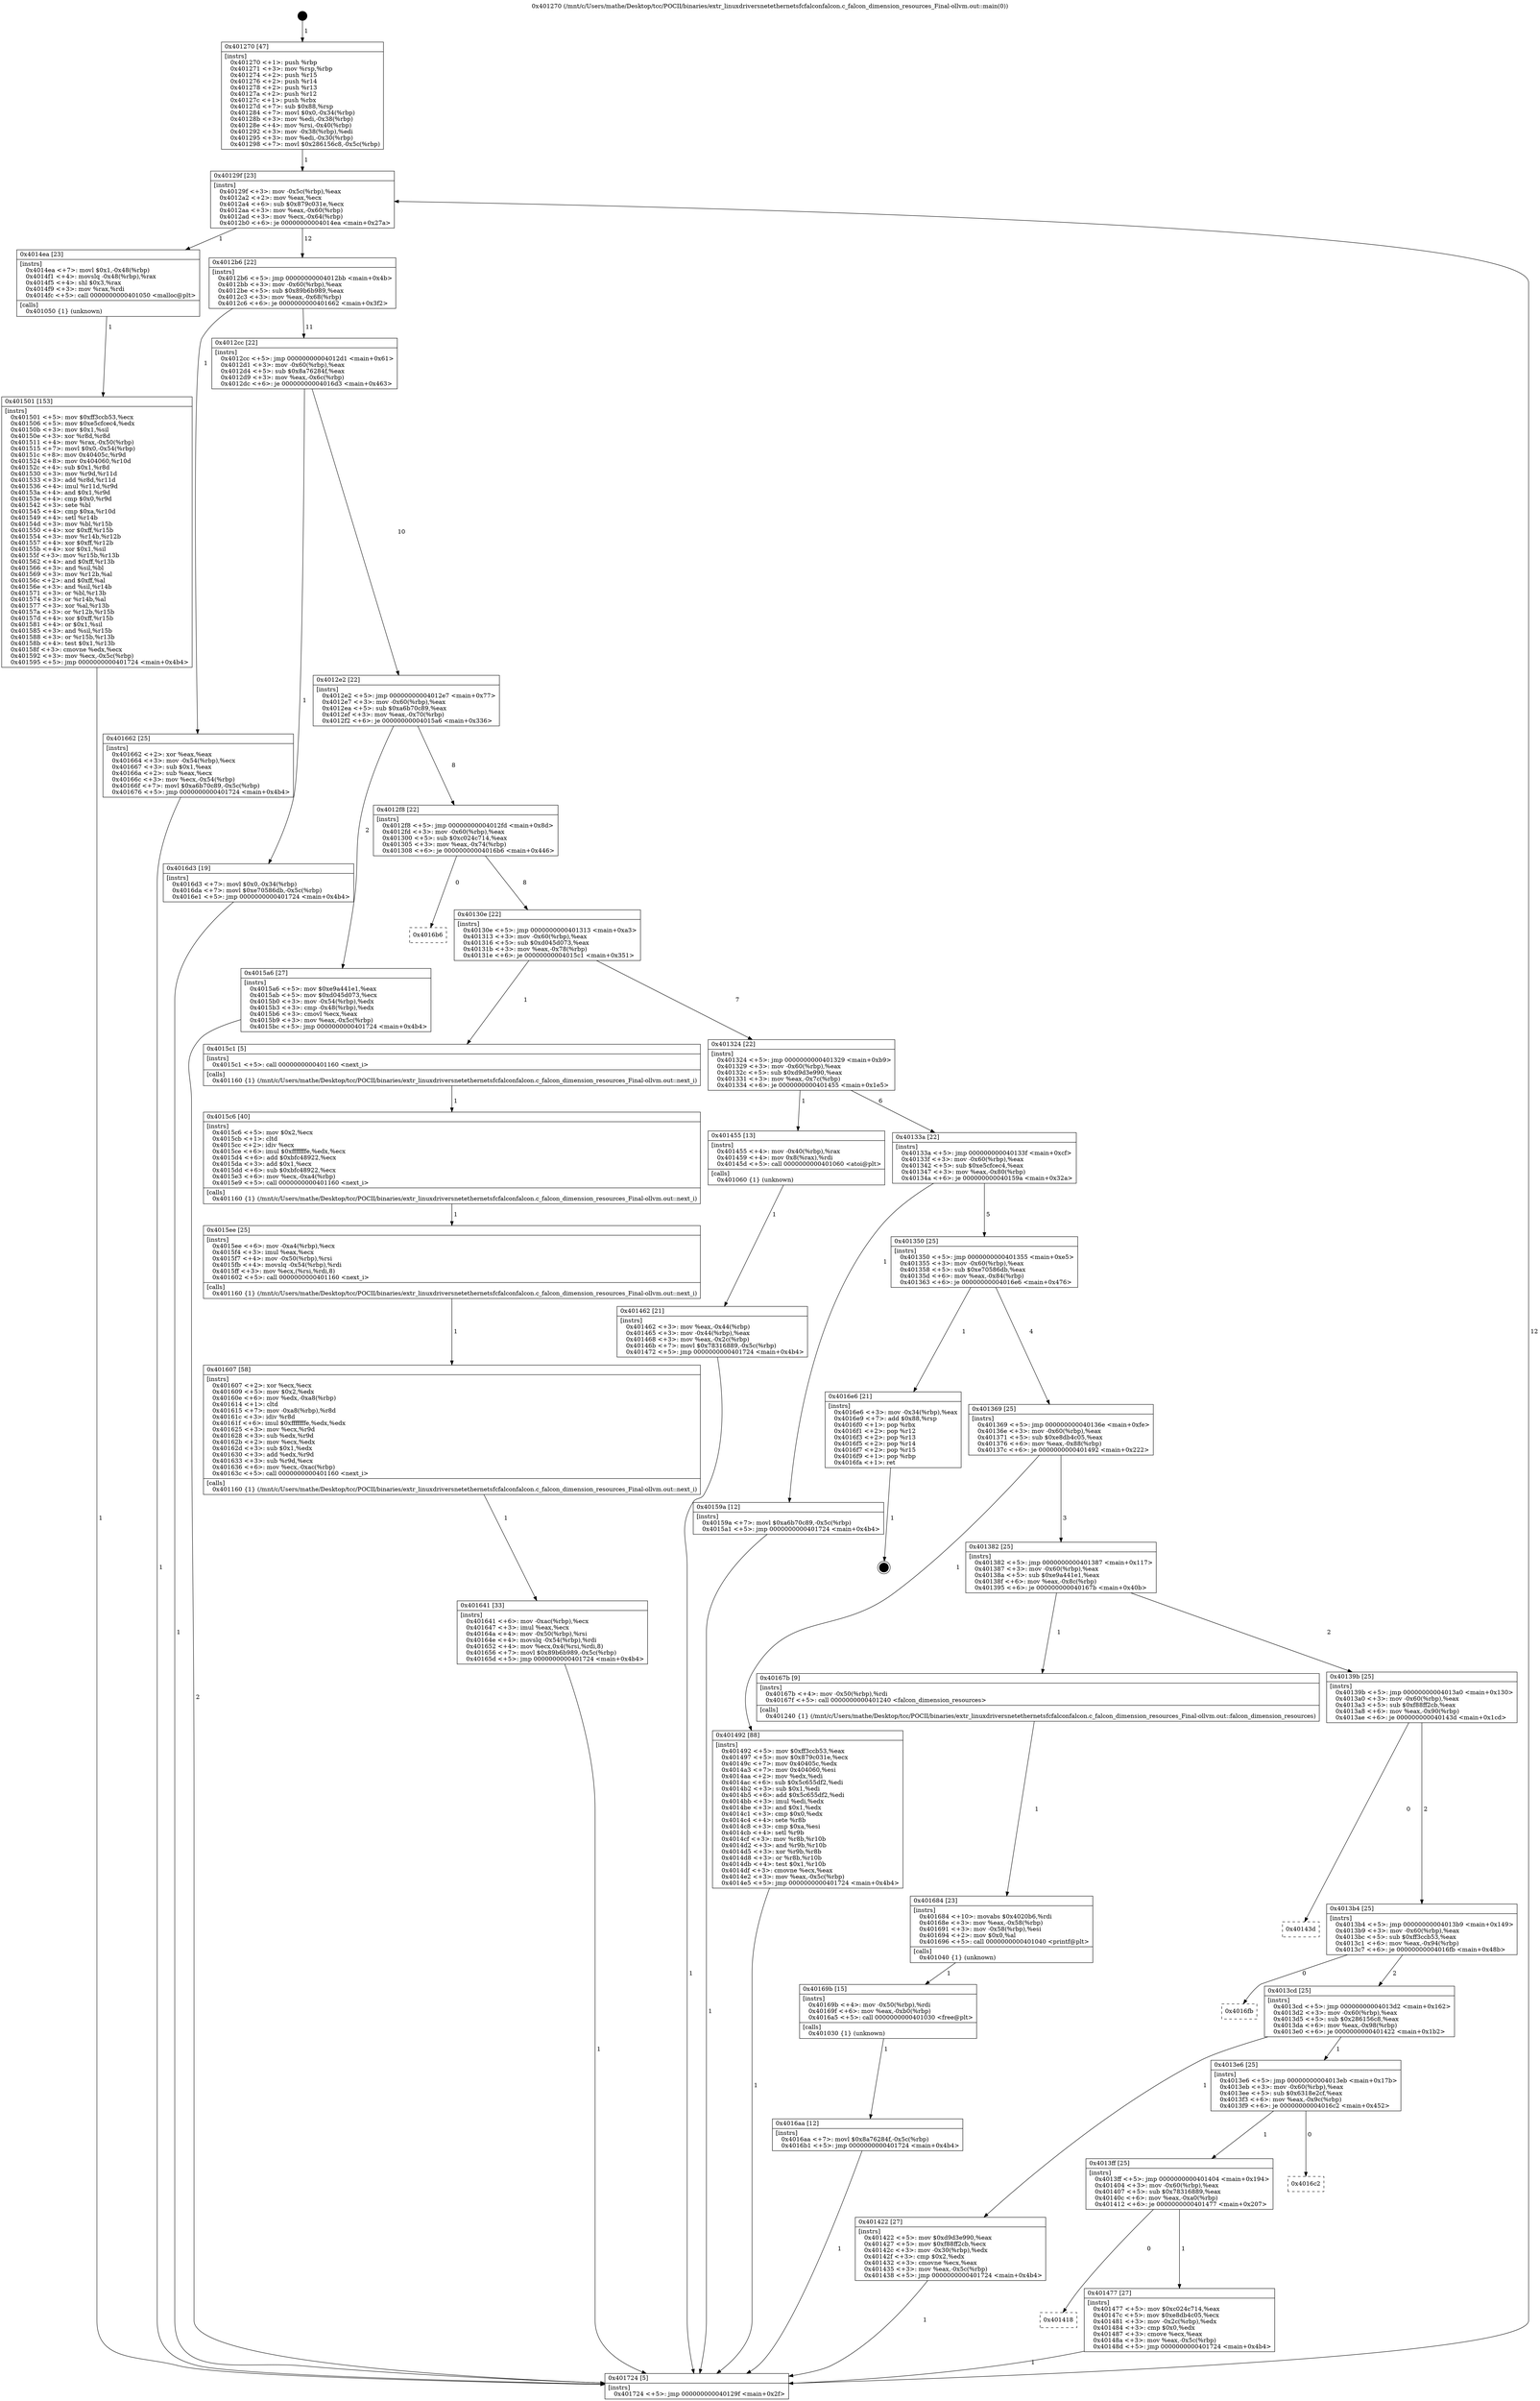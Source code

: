 digraph "0x401270" {
  label = "0x401270 (/mnt/c/Users/mathe/Desktop/tcc/POCII/binaries/extr_linuxdriversnetethernetsfcfalconfalcon.c_falcon_dimension_resources_Final-ollvm.out::main(0))"
  labelloc = "t"
  node[shape=record]

  Entry [label="",width=0.3,height=0.3,shape=circle,fillcolor=black,style=filled]
  "0x40129f" [label="{
     0x40129f [23]\l
     | [instrs]\l
     &nbsp;&nbsp;0x40129f \<+3\>: mov -0x5c(%rbp),%eax\l
     &nbsp;&nbsp;0x4012a2 \<+2\>: mov %eax,%ecx\l
     &nbsp;&nbsp;0x4012a4 \<+6\>: sub $0x879c031e,%ecx\l
     &nbsp;&nbsp;0x4012aa \<+3\>: mov %eax,-0x60(%rbp)\l
     &nbsp;&nbsp;0x4012ad \<+3\>: mov %ecx,-0x64(%rbp)\l
     &nbsp;&nbsp;0x4012b0 \<+6\>: je 00000000004014ea \<main+0x27a\>\l
  }"]
  "0x4014ea" [label="{
     0x4014ea [23]\l
     | [instrs]\l
     &nbsp;&nbsp;0x4014ea \<+7\>: movl $0x1,-0x48(%rbp)\l
     &nbsp;&nbsp;0x4014f1 \<+4\>: movslq -0x48(%rbp),%rax\l
     &nbsp;&nbsp;0x4014f5 \<+4\>: shl $0x3,%rax\l
     &nbsp;&nbsp;0x4014f9 \<+3\>: mov %rax,%rdi\l
     &nbsp;&nbsp;0x4014fc \<+5\>: call 0000000000401050 \<malloc@plt\>\l
     | [calls]\l
     &nbsp;&nbsp;0x401050 \{1\} (unknown)\l
  }"]
  "0x4012b6" [label="{
     0x4012b6 [22]\l
     | [instrs]\l
     &nbsp;&nbsp;0x4012b6 \<+5\>: jmp 00000000004012bb \<main+0x4b\>\l
     &nbsp;&nbsp;0x4012bb \<+3\>: mov -0x60(%rbp),%eax\l
     &nbsp;&nbsp;0x4012be \<+5\>: sub $0x89b6b989,%eax\l
     &nbsp;&nbsp;0x4012c3 \<+3\>: mov %eax,-0x68(%rbp)\l
     &nbsp;&nbsp;0x4012c6 \<+6\>: je 0000000000401662 \<main+0x3f2\>\l
  }"]
  Exit [label="",width=0.3,height=0.3,shape=circle,fillcolor=black,style=filled,peripheries=2]
  "0x401662" [label="{
     0x401662 [25]\l
     | [instrs]\l
     &nbsp;&nbsp;0x401662 \<+2\>: xor %eax,%eax\l
     &nbsp;&nbsp;0x401664 \<+3\>: mov -0x54(%rbp),%ecx\l
     &nbsp;&nbsp;0x401667 \<+3\>: sub $0x1,%eax\l
     &nbsp;&nbsp;0x40166a \<+2\>: sub %eax,%ecx\l
     &nbsp;&nbsp;0x40166c \<+3\>: mov %ecx,-0x54(%rbp)\l
     &nbsp;&nbsp;0x40166f \<+7\>: movl $0xa6b70c89,-0x5c(%rbp)\l
     &nbsp;&nbsp;0x401676 \<+5\>: jmp 0000000000401724 \<main+0x4b4\>\l
  }"]
  "0x4012cc" [label="{
     0x4012cc [22]\l
     | [instrs]\l
     &nbsp;&nbsp;0x4012cc \<+5\>: jmp 00000000004012d1 \<main+0x61\>\l
     &nbsp;&nbsp;0x4012d1 \<+3\>: mov -0x60(%rbp),%eax\l
     &nbsp;&nbsp;0x4012d4 \<+5\>: sub $0x8a76284f,%eax\l
     &nbsp;&nbsp;0x4012d9 \<+3\>: mov %eax,-0x6c(%rbp)\l
     &nbsp;&nbsp;0x4012dc \<+6\>: je 00000000004016d3 \<main+0x463\>\l
  }"]
  "0x4016aa" [label="{
     0x4016aa [12]\l
     | [instrs]\l
     &nbsp;&nbsp;0x4016aa \<+7\>: movl $0x8a76284f,-0x5c(%rbp)\l
     &nbsp;&nbsp;0x4016b1 \<+5\>: jmp 0000000000401724 \<main+0x4b4\>\l
  }"]
  "0x4016d3" [label="{
     0x4016d3 [19]\l
     | [instrs]\l
     &nbsp;&nbsp;0x4016d3 \<+7\>: movl $0x0,-0x34(%rbp)\l
     &nbsp;&nbsp;0x4016da \<+7\>: movl $0xe70586db,-0x5c(%rbp)\l
     &nbsp;&nbsp;0x4016e1 \<+5\>: jmp 0000000000401724 \<main+0x4b4\>\l
  }"]
  "0x4012e2" [label="{
     0x4012e2 [22]\l
     | [instrs]\l
     &nbsp;&nbsp;0x4012e2 \<+5\>: jmp 00000000004012e7 \<main+0x77\>\l
     &nbsp;&nbsp;0x4012e7 \<+3\>: mov -0x60(%rbp),%eax\l
     &nbsp;&nbsp;0x4012ea \<+5\>: sub $0xa6b70c89,%eax\l
     &nbsp;&nbsp;0x4012ef \<+3\>: mov %eax,-0x70(%rbp)\l
     &nbsp;&nbsp;0x4012f2 \<+6\>: je 00000000004015a6 \<main+0x336\>\l
  }"]
  "0x40169b" [label="{
     0x40169b [15]\l
     | [instrs]\l
     &nbsp;&nbsp;0x40169b \<+4\>: mov -0x50(%rbp),%rdi\l
     &nbsp;&nbsp;0x40169f \<+6\>: mov %eax,-0xb0(%rbp)\l
     &nbsp;&nbsp;0x4016a5 \<+5\>: call 0000000000401030 \<free@plt\>\l
     | [calls]\l
     &nbsp;&nbsp;0x401030 \{1\} (unknown)\l
  }"]
  "0x4015a6" [label="{
     0x4015a6 [27]\l
     | [instrs]\l
     &nbsp;&nbsp;0x4015a6 \<+5\>: mov $0xe9a441e1,%eax\l
     &nbsp;&nbsp;0x4015ab \<+5\>: mov $0xd045d073,%ecx\l
     &nbsp;&nbsp;0x4015b0 \<+3\>: mov -0x54(%rbp),%edx\l
     &nbsp;&nbsp;0x4015b3 \<+3\>: cmp -0x48(%rbp),%edx\l
     &nbsp;&nbsp;0x4015b6 \<+3\>: cmovl %ecx,%eax\l
     &nbsp;&nbsp;0x4015b9 \<+3\>: mov %eax,-0x5c(%rbp)\l
     &nbsp;&nbsp;0x4015bc \<+5\>: jmp 0000000000401724 \<main+0x4b4\>\l
  }"]
  "0x4012f8" [label="{
     0x4012f8 [22]\l
     | [instrs]\l
     &nbsp;&nbsp;0x4012f8 \<+5\>: jmp 00000000004012fd \<main+0x8d\>\l
     &nbsp;&nbsp;0x4012fd \<+3\>: mov -0x60(%rbp),%eax\l
     &nbsp;&nbsp;0x401300 \<+5\>: sub $0xc024c714,%eax\l
     &nbsp;&nbsp;0x401305 \<+3\>: mov %eax,-0x74(%rbp)\l
     &nbsp;&nbsp;0x401308 \<+6\>: je 00000000004016b6 \<main+0x446\>\l
  }"]
  "0x401684" [label="{
     0x401684 [23]\l
     | [instrs]\l
     &nbsp;&nbsp;0x401684 \<+10\>: movabs $0x4020b6,%rdi\l
     &nbsp;&nbsp;0x40168e \<+3\>: mov %eax,-0x58(%rbp)\l
     &nbsp;&nbsp;0x401691 \<+3\>: mov -0x58(%rbp),%esi\l
     &nbsp;&nbsp;0x401694 \<+2\>: mov $0x0,%al\l
     &nbsp;&nbsp;0x401696 \<+5\>: call 0000000000401040 \<printf@plt\>\l
     | [calls]\l
     &nbsp;&nbsp;0x401040 \{1\} (unknown)\l
  }"]
  "0x4016b6" [label="{
     0x4016b6\l
  }", style=dashed]
  "0x40130e" [label="{
     0x40130e [22]\l
     | [instrs]\l
     &nbsp;&nbsp;0x40130e \<+5\>: jmp 0000000000401313 \<main+0xa3\>\l
     &nbsp;&nbsp;0x401313 \<+3\>: mov -0x60(%rbp),%eax\l
     &nbsp;&nbsp;0x401316 \<+5\>: sub $0xd045d073,%eax\l
     &nbsp;&nbsp;0x40131b \<+3\>: mov %eax,-0x78(%rbp)\l
     &nbsp;&nbsp;0x40131e \<+6\>: je 00000000004015c1 \<main+0x351\>\l
  }"]
  "0x401641" [label="{
     0x401641 [33]\l
     | [instrs]\l
     &nbsp;&nbsp;0x401641 \<+6\>: mov -0xac(%rbp),%ecx\l
     &nbsp;&nbsp;0x401647 \<+3\>: imul %eax,%ecx\l
     &nbsp;&nbsp;0x40164a \<+4\>: mov -0x50(%rbp),%rsi\l
     &nbsp;&nbsp;0x40164e \<+4\>: movslq -0x54(%rbp),%rdi\l
     &nbsp;&nbsp;0x401652 \<+4\>: mov %ecx,0x4(%rsi,%rdi,8)\l
     &nbsp;&nbsp;0x401656 \<+7\>: movl $0x89b6b989,-0x5c(%rbp)\l
     &nbsp;&nbsp;0x40165d \<+5\>: jmp 0000000000401724 \<main+0x4b4\>\l
  }"]
  "0x4015c1" [label="{
     0x4015c1 [5]\l
     | [instrs]\l
     &nbsp;&nbsp;0x4015c1 \<+5\>: call 0000000000401160 \<next_i\>\l
     | [calls]\l
     &nbsp;&nbsp;0x401160 \{1\} (/mnt/c/Users/mathe/Desktop/tcc/POCII/binaries/extr_linuxdriversnetethernetsfcfalconfalcon.c_falcon_dimension_resources_Final-ollvm.out::next_i)\l
  }"]
  "0x401324" [label="{
     0x401324 [22]\l
     | [instrs]\l
     &nbsp;&nbsp;0x401324 \<+5\>: jmp 0000000000401329 \<main+0xb9\>\l
     &nbsp;&nbsp;0x401329 \<+3\>: mov -0x60(%rbp),%eax\l
     &nbsp;&nbsp;0x40132c \<+5\>: sub $0xd9d3e990,%eax\l
     &nbsp;&nbsp;0x401331 \<+3\>: mov %eax,-0x7c(%rbp)\l
     &nbsp;&nbsp;0x401334 \<+6\>: je 0000000000401455 \<main+0x1e5\>\l
  }"]
  "0x401607" [label="{
     0x401607 [58]\l
     | [instrs]\l
     &nbsp;&nbsp;0x401607 \<+2\>: xor %ecx,%ecx\l
     &nbsp;&nbsp;0x401609 \<+5\>: mov $0x2,%edx\l
     &nbsp;&nbsp;0x40160e \<+6\>: mov %edx,-0xa8(%rbp)\l
     &nbsp;&nbsp;0x401614 \<+1\>: cltd\l
     &nbsp;&nbsp;0x401615 \<+7\>: mov -0xa8(%rbp),%r8d\l
     &nbsp;&nbsp;0x40161c \<+3\>: idiv %r8d\l
     &nbsp;&nbsp;0x40161f \<+6\>: imul $0xfffffffe,%edx,%edx\l
     &nbsp;&nbsp;0x401625 \<+3\>: mov %ecx,%r9d\l
     &nbsp;&nbsp;0x401628 \<+3\>: sub %edx,%r9d\l
     &nbsp;&nbsp;0x40162b \<+2\>: mov %ecx,%edx\l
     &nbsp;&nbsp;0x40162d \<+3\>: sub $0x1,%edx\l
     &nbsp;&nbsp;0x401630 \<+3\>: add %edx,%r9d\l
     &nbsp;&nbsp;0x401633 \<+3\>: sub %r9d,%ecx\l
     &nbsp;&nbsp;0x401636 \<+6\>: mov %ecx,-0xac(%rbp)\l
     &nbsp;&nbsp;0x40163c \<+5\>: call 0000000000401160 \<next_i\>\l
     | [calls]\l
     &nbsp;&nbsp;0x401160 \{1\} (/mnt/c/Users/mathe/Desktop/tcc/POCII/binaries/extr_linuxdriversnetethernetsfcfalconfalcon.c_falcon_dimension_resources_Final-ollvm.out::next_i)\l
  }"]
  "0x401455" [label="{
     0x401455 [13]\l
     | [instrs]\l
     &nbsp;&nbsp;0x401455 \<+4\>: mov -0x40(%rbp),%rax\l
     &nbsp;&nbsp;0x401459 \<+4\>: mov 0x8(%rax),%rdi\l
     &nbsp;&nbsp;0x40145d \<+5\>: call 0000000000401060 \<atoi@plt\>\l
     | [calls]\l
     &nbsp;&nbsp;0x401060 \{1\} (unknown)\l
  }"]
  "0x40133a" [label="{
     0x40133a [22]\l
     | [instrs]\l
     &nbsp;&nbsp;0x40133a \<+5\>: jmp 000000000040133f \<main+0xcf\>\l
     &nbsp;&nbsp;0x40133f \<+3\>: mov -0x60(%rbp),%eax\l
     &nbsp;&nbsp;0x401342 \<+5\>: sub $0xe5cfcec4,%eax\l
     &nbsp;&nbsp;0x401347 \<+3\>: mov %eax,-0x80(%rbp)\l
     &nbsp;&nbsp;0x40134a \<+6\>: je 000000000040159a \<main+0x32a\>\l
  }"]
  "0x4015ee" [label="{
     0x4015ee [25]\l
     | [instrs]\l
     &nbsp;&nbsp;0x4015ee \<+6\>: mov -0xa4(%rbp),%ecx\l
     &nbsp;&nbsp;0x4015f4 \<+3\>: imul %eax,%ecx\l
     &nbsp;&nbsp;0x4015f7 \<+4\>: mov -0x50(%rbp),%rsi\l
     &nbsp;&nbsp;0x4015fb \<+4\>: movslq -0x54(%rbp),%rdi\l
     &nbsp;&nbsp;0x4015ff \<+3\>: mov %ecx,(%rsi,%rdi,8)\l
     &nbsp;&nbsp;0x401602 \<+5\>: call 0000000000401160 \<next_i\>\l
     | [calls]\l
     &nbsp;&nbsp;0x401160 \{1\} (/mnt/c/Users/mathe/Desktop/tcc/POCII/binaries/extr_linuxdriversnetethernetsfcfalconfalcon.c_falcon_dimension_resources_Final-ollvm.out::next_i)\l
  }"]
  "0x40159a" [label="{
     0x40159a [12]\l
     | [instrs]\l
     &nbsp;&nbsp;0x40159a \<+7\>: movl $0xa6b70c89,-0x5c(%rbp)\l
     &nbsp;&nbsp;0x4015a1 \<+5\>: jmp 0000000000401724 \<main+0x4b4\>\l
  }"]
  "0x401350" [label="{
     0x401350 [25]\l
     | [instrs]\l
     &nbsp;&nbsp;0x401350 \<+5\>: jmp 0000000000401355 \<main+0xe5\>\l
     &nbsp;&nbsp;0x401355 \<+3\>: mov -0x60(%rbp),%eax\l
     &nbsp;&nbsp;0x401358 \<+5\>: sub $0xe70586db,%eax\l
     &nbsp;&nbsp;0x40135d \<+6\>: mov %eax,-0x84(%rbp)\l
     &nbsp;&nbsp;0x401363 \<+6\>: je 00000000004016e6 \<main+0x476\>\l
  }"]
  "0x4015c6" [label="{
     0x4015c6 [40]\l
     | [instrs]\l
     &nbsp;&nbsp;0x4015c6 \<+5\>: mov $0x2,%ecx\l
     &nbsp;&nbsp;0x4015cb \<+1\>: cltd\l
     &nbsp;&nbsp;0x4015cc \<+2\>: idiv %ecx\l
     &nbsp;&nbsp;0x4015ce \<+6\>: imul $0xfffffffe,%edx,%ecx\l
     &nbsp;&nbsp;0x4015d4 \<+6\>: add $0xbfc48922,%ecx\l
     &nbsp;&nbsp;0x4015da \<+3\>: add $0x1,%ecx\l
     &nbsp;&nbsp;0x4015dd \<+6\>: sub $0xbfc48922,%ecx\l
     &nbsp;&nbsp;0x4015e3 \<+6\>: mov %ecx,-0xa4(%rbp)\l
     &nbsp;&nbsp;0x4015e9 \<+5\>: call 0000000000401160 \<next_i\>\l
     | [calls]\l
     &nbsp;&nbsp;0x401160 \{1\} (/mnt/c/Users/mathe/Desktop/tcc/POCII/binaries/extr_linuxdriversnetethernetsfcfalconfalcon.c_falcon_dimension_resources_Final-ollvm.out::next_i)\l
  }"]
  "0x4016e6" [label="{
     0x4016e6 [21]\l
     | [instrs]\l
     &nbsp;&nbsp;0x4016e6 \<+3\>: mov -0x34(%rbp),%eax\l
     &nbsp;&nbsp;0x4016e9 \<+7\>: add $0x88,%rsp\l
     &nbsp;&nbsp;0x4016f0 \<+1\>: pop %rbx\l
     &nbsp;&nbsp;0x4016f1 \<+2\>: pop %r12\l
     &nbsp;&nbsp;0x4016f3 \<+2\>: pop %r13\l
     &nbsp;&nbsp;0x4016f5 \<+2\>: pop %r14\l
     &nbsp;&nbsp;0x4016f7 \<+2\>: pop %r15\l
     &nbsp;&nbsp;0x4016f9 \<+1\>: pop %rbp\l
     &nbsp;&nbsp;0x4016fa \<+1\>: ret\l
  }"]
  "0x401369" [label="{
     0x401369 [25]\l
     | [instrs]\l
     &nbsp;&nbsp;0x401369 \<+5\>: jmp 000000000040136e \<main+0xfe\>\l
     &nbsp;&nbsp;0x40136e \<+3\>: mov -0x60(%rbp),%eax\l
     &nbsp;&nbsp;0x401371 \<+5\>: sub $0xe8db4c05,%eax\l
     &nbsp;&nbsp;0x401376 \<+6\>: mov %eax,-0x88(%rbp)\l
     &nbsp;&nbsp;0x40137c \<+6\>: je 0000000000401492 \<main+0x222\>\l
  }"]
  "0x401501" [label="{
     0x401501 [153]\l
     | [instrs]\l
     &nbsp;&nbsp;0x401501 \<+5\>: mov $0xff3ccb53,%ecx\l
     &nbsp;&nbsp;0x401506 \<+5\>: mov $0xe5cfcec4,%edx\l
     &nbsp;&nbsp;0x40150b \<+3\>: mov $0x1,%sil\l
     &nbsp;&nbsp;0x40150e \<+3\>: xor %r8d,%r8d\l
     &nbsp;&nbsp;0x401511 \<+4\>: mov %rax,-0x50(%rbp)\l
     &nbsp;&nbsp;0x401515 \<+7\>: movl $0x0,-0x54(%rbp)\l
     &nbsp;&nbsp;0x40151c \<+8\>: mov 0x40405c,%r9d\l
     &nbsp;&nbsp;0x401524 \<+8\>: mov 0x404060,%r10d\l
     &nbsp;&nbsp;0x40152c \<+4\>: sub $0x1,%r8d\l
     &nbsp;&nbsp;0x401530 \<+3\>: mov %r9d,%r11d\l
     &nbsp;&nbsp;0x401533 \<+3\>: add %r8d,%r11d\l
     &nbsp;&nbsp;0x401536 \<+4\>: imul %r11d,%r9d\l
     &nbsp;&nbsp;0x40153a \<+4\>: and $0x1,%r9d\l
     &nbsp;&nbsp;0x40153e \<+4\>: cmp $0x0,%r9d\l
     &nbsp;&nbsp;0x401542 \<+3\>: sete %bl\l
     &nbsp;&nbsp;0x401545 \<+4\>: cmp $0xa,%r10d\l
     &nbsp;&nbsp;0x401549 \<+4\>: setl %r14b\l
     &nbsp;&nbsp;0x40154d \<+3\>: mov %bl,%r15b\l
     &nbsp;&nbsp;0x401550 \<+4\>: xor $0xff,%r15b\l
     &nbsp;&nbsp;0x401554 \<+3\>: mov %r14b,%r12b\l
     &nbsp;&nbsp;0x401557 \<+4\>: xor $0xff,%r12b\l
     &nbsp;&nbsp;0x40155b \<+4\>: xor $0x1,%sil\l
     &nbsp;&nbsp;0x40155f \<+3\>: mov %r15b,%r13b\l
     &nbsp;&nbsp;0x401562 \<+4\>: and $0xff,%r13b\l
     &nbsp;&nbsp;0x401566 \<+3\>: and %sil,%bl\l
     &nbsp;&nbsp;0x401569 \<+3\>: mov %r12b,%al\l
     &nbsp;&nbsp;0x40156c \<+2\>: and $0xff,%al\l
     &nbsp;&nbsp;0x40156e \<+3\>: and %sil,%r14b\l
     &nbsp;&nbsp;0x401571 \<+3\>: or %bl,%r13b\l
     &nbsp;&nbsp;0x401574 \<+3\>: or %r14b,%al\l
     &nbsp;&nbsp;0x401577 \<+3\>: xor %al,%r13b\l
     &nbsp;&nbsp;0x40157a \<+3\>: or %r12b,%r15b\l
     &nbsp;&nbsp;0x40157d \<+4\>: xor $0xff,%r15b\l
     &nbsp;&nbsp;0x401581 \<+4\>: or $0x1,%sil\l
     &nbsp;&nbsp;0x401585 \<+3\>: and %sil,%r15b\l
     &nbsp;&nbsp;0x401588 \<+3\>: or %r15b,%r13b\l
     &nbsp;&nbsp;0x40158b \<+4\>: test $0x1,%r13b\l
     &nbsp;&nbsp;0x40158f \<+3\>: cmovne %edx,%ecx\l
     &nbsp;&nbsp;0x401592 \<+3\>: mov %ecx,-0x5c(%rbp)\l
     &nbsp;&nbsp;0x401595 \<+5\>: jmp 0000000000401724 \<main+0x4b4\>\l
  }"]
  "0x401492" [label="{
     0x401492 [88]\l
     | [instrs]\l
     &nbsp;&nbsp;0x401492 \<+5\>: mov $0xff3ccb53,%eax\l
     &nbsp;&nbsp;0x401497 \<+5\>: mov $0x879c031e,%ecx\l
     &nbsp;&nbsp;0x40149c \<+7\>: mov 0x40405c,%edx\l
     &nbsp;&nbsp;0x4014a3 \<+7\>: mov 0x404060,%esi\l
     &nbsp;&nbsp;0x4014aa \<+2\>: mov %edx,%edi\l
     &nbsp;&nbsp;0x4014ac \<+6\>: sub $0x5c655df2,%edi\l
     &nbsp;&nbsp;0x4014b2 \<+3\>: sub $0x1,%edi\l
     &nbsp;&nbsp;0x4014b5 \<+6\>: add $0x5c655df2,%edi\l
     &nbsp;&nbsp;0x4014bb \<+3\>: imul %edi,%edx\l
     &nbsp;&nbsp;0x4014be \<+3\>: and $0x1,%edx\l
     &nbsp;&nbsp;0x4014c1 \<+3\>: cmp $0x0,%edx\l
     &nbsp;&nbsp;0x4014c4 \<+4\>: sete %r8b\l
     &nbsp;&nbsp;0x4014c8 \<+3\>: cmp $0xa,%esi\l
     &nbsp;&nbsp;0x4014cb \<+4\>: setl %r9b\l
     &nbsp;&nbsp;0x4014cf \<+3\>: mov %r8b,%r10b\l
     &nbsp;&nbsp;0x4014d2 \<+3\>: and %r9b,%r10b\l
     &nbsp;&nbsp;0x4014d5 \<+3\>: xor %r9b,%r8b\l
     &nbsp;&nbsp;0x4014d8 \<+3\>: or %r8b,%r10b\l
     &nbsp;&nbsp;0x4014db \<+4\>: test $0x1,%r10b\l
     &nbsp;&nbsp;0x4014df \<+3\>: cmovne %ecx,%eax\l
     &nbsp;&nbsp;0x4014e2 \<+3\>: mov %eax,-0x5c(%rbp)\l
     &nbsp;&nbsp;0x4014e5 \<+5\>: jmp 0000000000401724 \<main+0x4b4\>\l
  }"]
  "0x401382" [label="{
     0x401382 [25]\l
     | [instrs]\l
     &nbsp;&nbsp;0x401382 \<+5\>: jmp 0000000000401387 \<main+0x117\>\l
     &nbsp;&nbsp;0x401387 \<+3\>: mov -0x60(%rbp),%eax\l
     &nbsp;&nbsp;0x40138a \<+5\>: sub $0xe9a441e1,%eax\l
     &nbsp;&nbsp;0x40138f \<+6\>: mov %eax,-0x8c(%rbp)\l
     &nbsp;&nbsp;0x401395 \<+6\>: je 000000000040167b \<main+0x40b\>\l
  }"]
  "0x401418" [label="{
     0x401418\l
  }", style=dashed]
  "0x40167b" [label="{
     0x40167b [9]\l
     | [instrs]\l
     &nbsp;&nbsp;0x40167b \<+4\>: mov -0x50(%rbp),%rdi\l
     &nbsp;&nbsp;0x40167f \<+5\>: call 0000000000401240 \<falcon_dimension_resources\>\l
     | [calls]\l
     &nbsp;&nbsp;0x401240 \{1\} (/mnt/c/Users/mathe/Desktop/tcc/POCII/binaries/extr_linuxdriversnetethernetsfcfalconfalcon.c_falcon_dimension_resources_Final-ollvm.out::falcon_dimension_resources)\l
  }"]
  "0x40139b" [label="{
     0x40139b [25]\l
     | [instrs]\l
     &nbsp;&nbsp;0x40139b \<+5\>: jmp 00000000004013a0 \<main+0x130\>\l
     &nbsp;&nbsp;0x4013a0 \<+3\>: mov -0x60(%rbp),%eax\l
     &nbsp;&nbsp;0x4013a3 \<+5\>: sub $0xf88ff2cb,%eax\l
     &nbsp;&nbsp;0x4013a8 \<+6\>: mov %eax,-0x90(%rbp)\l
     &nbsp;&nbsp;0x4013ae \<+6\>: je 000000000040143d \<main+0x1cd\>\l
  }"]
  "0x401477" [label="{
     0x401477 [27]\l
     | [instrs]\l
     &nbsp;&nbsp;0x401477 \<+5\>: mov $0xc024c714,%eax\l
     &nbsp;&nbsp;0x40147c \<+5\>: mov $0xe8db4c05,%ecx\l
     &nbsp;&nbsp;0x401481 \<+3\>: mov -0x2c(%rbp),%edx\l
     &nbsp;&nbsp;0x401484 \<+3\>: cmp $0x0,%edx\l
     &nbsp;&nbsp;0x401487 \<+3\>: cmove %ecx,%eax\l
     &nbsp;&nbsp;0x40148a \<+3\>: mov %eax,-0x5c(%rbp)\l
     &nbsp;&nbsp;0x40148d \<+5\>: jmp 0000000000401724 \<main+0x4b4\>\l
  }"]
  "0x40143d" [label="{
     0x40143d\l
  }", style=dashed]
  "0x4013b4" [label="{
     0x4013b4 [25]\l
     | [instrs]\l
     &nbsp;&nbsp;0x4013b4 \<+5\>: jmp 00000000004013b9 \<main+0x149\>\l
     &nbsp;&nbsp;0x4013b9 \<+3\>: mov -0x60(%rbp),%eax\l
     &nbsp;&nbsp;0x4013bc \<+5\>: sub $0xff3ccb53,%eax\l
     &nbsp;&nbsp;0x4013c1 \<+6\>: mov %eax,-0x94(%rbp)\l
     &nbsp;&nbsp;0x4013c7 \<+6\>: je 00000000004016fb \<main+0x48b\>\l
  }"]
  "0x4013ff" [label="{
     0x4013ff [25]\l
     | [instrs]\l
     &nbsp;&nbsp;0x4013ff \<+5\>: jmp 0000000000401404 \<main+0x194\>\l
     &nbsp;&nbsp;0x401404 \<+3\>: mov -0x60(%rbp),%eax\l
     &nbsp;&nbsp;0x401407 \<+5\>: sub $0x78316889,%eax\l
     &nbsp;&nbsp;0x40140c \<+6\>: mov %eax,-0xa0(%rbp)\l
     &nbsp;&nbsp;0x401412 \<+6\>: je 0000000000401477 \<main+0x207\>\l
  }"]
  "0x4016fb" [label="{
     0x4016fb\l
  }", style=dashed]
  "0x4013cd" [label="{
     0x4013cd [25]\l
     | [instrs]\l
     &nbsp;&nbsp;0x4013cd \<+5\>: jmp 00000000004013d2 \<main+0x162\>\l
     &nbsp;&nbsp;0x4013d2 \<+3\>: mov -0x60(%rbp),%eax\l
     &nbsp;&nbsp;0x4013d5 \<+5\>: sub $0x286156c8,%eax\l
     &nbsp;&nbsp;0x4013da \<+6\>: mov %eax,-0x98(%rbp)\l
     &nbsp;&nbsp;0x4013e0 \<+6\>: je 0000000000401422 \<main+0x1b2\>\l
  }"]
  "0x4016c2" [label="{
     0x4016c2\l
  }", style=dashed]
  "0x401422" [label="{
     0x401422 [27]\l
     | [instrs]\l
     &nbsp;&nbsp;0x401422 \<+5\>: mov $0xd9d3e990,%eax\l
     &nbsp;&nbsp;0x401427 \<+5\>: mov $0xf88ff2cb,%ecx\l
     &nbsp;&nbsp;0x40142c \<+3\>: mov -0x30(%rbp),%edx\l
     &nbsp;&nbsp;0x40142f \<+3\>: cmp $0x2,%edx\l
     &nbsp;&nbsp;0x401432 \<+3\>: cmovne %ecx,%eax\l
     &nbsp;&nbsp;0x401435 \<+3\>: mov %eax,-0x5c(%rbp)\l
     &nbsp;&nbsp;0x401438 \<+5\>: jmp 0000000000401724 \<main+0x4b4\>\l
  }"]
  "0x4013e6" [label="{
     0x4013e6 [25]\l
     | [instrs]\l
     &nbsp;&nbsp;0x4013e6 \<+5\>: jmp 00000000004013eb \<main+0x17b\>\l
     &nbsp;&nbsp;0x4013eb \<+3\>: mov -0x60(%rbp),%eax\l
     &nbsp;&nbsp;0x4013ee \<+5\>: sub $0x6318e2cf,%eax\l
     &nbsp;&nbsp;0x4013f3 \<+6\>: mov %eax,-0x9c(%rbp)\l
     &nbsp;&nbsp;0x4013f9 \<+6\>: je 00000000004016c2 \<main+0x452\>\l
  }"]
  "0x401724" [label="{
     0x401724 [5]\l
     | [instrs]\l
     &nbsp;&nbsp;0x401724 \<+5\>: jmp 000000000040129f \<main+0x2f\>\l
  }"]
  "0x401270" [label="{
     0x401270 [47]\l
     | [instrs]\l
     &nbsp;&nbsp;0x401270 \<+1\>: push %rbp\l
     &nbsp;&nbsp;0x401271 \<+3\>: mov %rsp,%rbp\l
     &nbsp;&nbsp;0x401274 \<+2\>: push %r15\l
     &nbsp;&nbsp;0x401276 \<+2\>: push %r14\l
     &nbsp;&nbsp;0x401278 \<+2\>: push %r13\l
     &nbsp;&nbsp;0x40127a \<+2\>: push %r12\l
     &nbsp;&nbsp;0x40127c \<+1\>: push %rbx\l
     &nbsp;&nbsp;0x40127d \<+7\>: sub $0x88,%rsp\l
     &nbsp;&nbsp;0x401284 \<+7\>: movl $0x0,-0x34(%rbp)\l
     &nbsp;&nbsp;0x40128b \<+3\>: mov %edi,-0x38(%rbp)\l
     &nbsp;&nbsp;0x40128e \<+4\>: mov %rsi,-0x40(%rbp)\l
     &nbsp;&nbsp;0x401292 \<+3\>: mov -0x38(%rbp),%edi\l
     &nbsp;&nbsp;0x401295 \<+3\>: mov %edi,-0x30(%rbp)\l
     &nbsp;&nbsp;0x401298 \<+7\>: movl $0x286156c8,-0x5c(%rbp)\l
  }"]
  "0x401462" [label="{
     0x401462 [21]\l
     | [instrs]\l
     &nbsp;&nbsp;0x401462 \<+3\>: mov %eax,-0x44(%rbp)\l
     &nbsp;&nbsp;0x401465 \<+3\>: mov -0x44(%rbp),%eax\l
     &nbsp;&nbsp;0x401468 \<+3\>: mov %eax,-0x2c(%rbp)\l
     &nbsp;&nbsp;0x40146b \<+7\>: movl $0x78316889,-0x5c(%rbp)\l
     &nbsp;&nbsp;0x401472 \<+5\>: jmp 0000000000401724 \<main+0x4b4\>\l
  }"]
  Entry -> "0x401270" [label=" 1"]
  "0x40129f" -> "0x4014ea" [label=" 1"]
  "0x40129f" -> "0x4012b6" [label=" 12"]
  "0x4016e6" -> Exit [label=" 1"]
  "0x4012b6" -> "0x401662" [label=" 1"]
  "0x4012b6" -> "0x4012cc" [label=" 11"]
  "0x4016d3" -> "0x401724" [label=" 1"]
  "0x4012cc" -> "0x4016d3" [label=" 1"]
  "0x4012cc" -> "0x4012e2" [label=" 10"]
  "0x4016aa" -> "0x401724" [label=" 1"]
  "0x4012e2" -> "0x4015a6" [label=" 2"]
  "0x4012e2" -> "0x4012f8" [label=" 8"]
  "0x40169b" -> "0x4016aa" [label=" 1"]
  "0x4012f8" -> "0x4016b6" [label=" 0"]
  "0x4012f8" -> "0x40130e" [label=" 8"]
  "0x401684" -> "0x40169b" [label=" 1"]
  "0x40130e" -> "0x4015c1" [label=" 1"]
  "0x40130e" -> "0x401324" [label=" 7"]
  "0x40167b" -> "0x401684" [label=" 1"]
  "0x401324" -> "0x401455" [label=" 1"]
  "0x401324" -> "0x40133a" [label=" 6"]
  "0x401662" -> "0x401724" [label=" 1"]
  "0x40133a" -> "0x40159a" [label=" 1"]
  "0x40133a" -> "0x401350" [label=" 5"]
  "0x401641" -> "0x401724" [label=" 1"]
  "0x401350" -> "0x4016e6" [label=" 1"]
  "0x401350" -> "0x401369" [label=" 4"]
  "0x401607" -> "0x401641" [label=" 1"]
  "0x401369" -> "0x401492" [label=" 1"]
  "0x401369" -> "0x401382" [label=" 3"]
  "0x4015ee" -> "0x401607" [label=" 1"]
  "0x401382" -> "0x40167b" [label=" 1"]
  "0x401382" -> "0x40139b" [label=" 2"]
  "0x4015c6" -> "0x4015ee" [label=" 1"]
  "0x40139b" -> "0x40143d" [label=" 0"]
  "0x40139b" -> "0x4013b4" [label=" 2"]
  "0x4015c1" -> "0x4015c6" [label=" 1"]
  "0x4013b4" -> "0x4016fb" [label=" 0"]
  "0x4013b4" -> "0x4013cd" [label=" 2"]
  "0x40159a" -> "0x401724" [label=" 1"]
  "0x4013cd" -> "0x401422" [label=" 1"]
  "0x4013cd" -> "0x4013e6" [label=" 1"]
  "0x401422" -> "0x401724" [label=" 1"]
  "0x401270" -> "0x40129f" [label=" 1"]
  "0x401724" -> "0x40129f" [label=" 12"]
  "0x401455" -> "0x401462" [label=" 1"]
  "0x401462" -> "0x401724" [label=" 1"]
  "0x401501" -> "0x401724" [label=" 1"]
  "0x4013e6" -> "0x4016c2" [label=" 0"]
  "0x4013e6" -> "0x4013ff" [label=" 1"]
  "0x4015a6" -> "0x401724" [label=" 2"]
  "0x4013ff" -> "0x401477" [label=" 1"]
  "0x4013ff" -> "0x401418" [label=" 0"]
  "0x401477" -> "0x401724" [label=" 1"]
  "0x401492" -> "0x401724" [label=" 1"]
  "0x4014ea" -> "0x401501" [label=" 1"]
}
